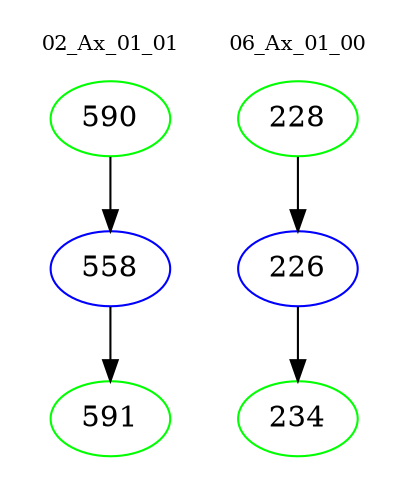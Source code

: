 digraph{
subgraph cluster_0 {
color = white
label = "02_Ax_01_01";
fontsize=10;
T0_590 [label="590", color="green"]
T0_590 -> T0_558 [color="black"]
T0_558 [label="558", color="blue"]
T0_558 -> T0_591 [color="black"]
T0_591 [label="591", color="green"]
}
subgraph cluster_1 {
color = white
label = "06_Ax_01_00";
fontsize=10;
T1_228 [label="228", color="green"]
T1_228 -> T1_226 [color="black"]
T1_226 [label="226", color="blue"]
T1_226 -> T1_234 [color="black"]
T1_234 [label="234", color="green"]
}
}
